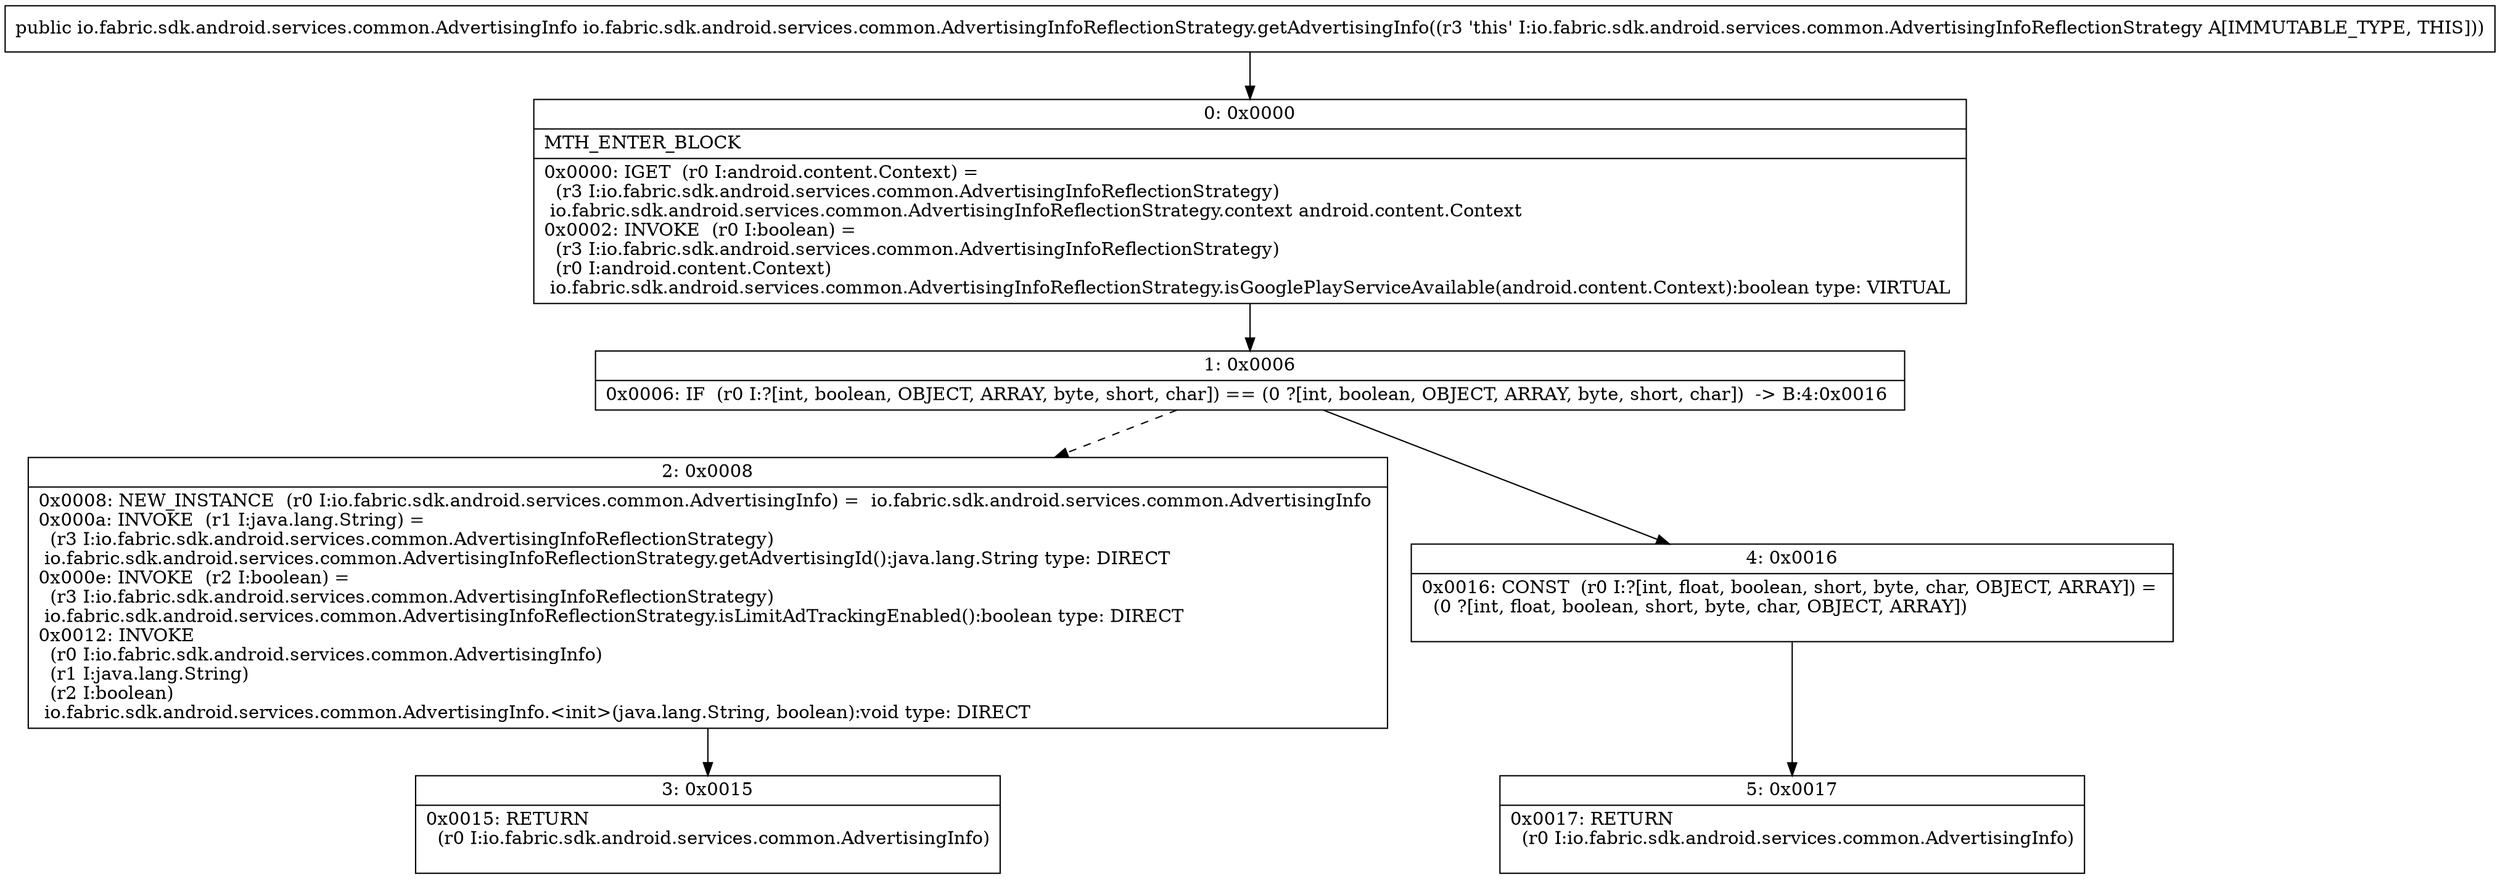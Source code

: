 digraph "CFG forio.fabric.sdk.android.services.common.AdvertisingInfoReflectionStrategy.getAdvertisingInfo()Lio\/fabric\/sdk\/android\/services\/common\/AdvertisingInfo;" {
Node_0 [shape=record,label="{0\:\ 0x0000|MTH_ENTER_BLOCK\l|0x0000: IGET  (r0 I:android.content.Context) = \l  (r3 I:io.fabric.sdk.android.services.common.AdvertisingInfoReflectionStrategy)\l io.fabric.sdk.android.services.common.AdvertisingInfoReflectionStrategy.context android.content.Context \l0x0002: INVOKE  (r0 I:boolean) = \l  (r3 I:io.fabric.sdk.android.services.common.AdvertisingInfoReflectionStrategy)\l  (r0 I:android.content.Context)\l io.fabric.sdk.android.services.common.AdvertisingInfoReflectionStrategy.isGooglePlayServiceAvailable(android.content.Context):boolean type: VIRTUAL \l}"];
Node_1 [shape=record,label="{1\:\ 0x0006|0x0006: IF  (r0 I:?[int, boolean, OBJECT, ARRAY, byte, short, char]) == (0 ?[int, boolean, OBJECT, ARRAY, byte, short, char])  \-\> B:4:0x0016 \l}"];
Node_2 [shape=record,label="{2\:\ 0x0008|0x0008: NEW_INSTANCE  (r0 I:io.fabric.sdk.android.services.common.AdvertisingInfo) =  io.fabric.sdk.android.services.common.AdvertisingInfo \l0x000a: INVOKE  (r1 I:java.lang.String) = \l  (r3 I:io.fabric.sdk.android.services.common.AdvertisingInfoReflectionStrategy)\l io.fabric.sdk.android.services.common.AdvertisingInfoReflectionStrategy.getAdvertisingId():java.lang.String type: DIRECT \l0x000e: INVOKE  (r2 I:boolean) = \l  (r3 I:io.fabric.sdk.android.services.common.AdvertisingInfoReflectionStrategy)\l io.fabric.sdk.android.services.common.AdvertisingInfoReflectionStrategy.isLimitAdTrackingEnabled():boolean type: DIRECT \l0x0012: INVOKE  \l  (r0 I:io.fabric.sdk.android.services.common.AdvertisingInfo)\l  (r1 I:java.lang.String)\l  (r2 I:boolean)\l io.fabric.sdk.android.services.common.AdvertisingInfo.\<init\>(java.lang.String, boolean):void type: DIRECT \l}"];
Node_3 [shape=record,label="{3\:\ 0x0015|0x0015: RETURN  \l  (r0 I:io.fabric.sdk.android.services.common.AdvertisingInfo)\l \l}"];
Node_4 [shape=record,label="{4\:\ 0x0016|0x0016: CONST  (r0 I:?[int, float, boolean, short, byte, char, OBJECT, ARRAY]) = \l  (0 ?[int, float, boolean, short, byte, char, OBJECT, ARRAY])\l \l}"];
Node_5 [shape=record,label="{5\:\ 0x0017|0x0017: RETURN  \l  (r0 I:io.fabric.sdk.android.services.common.AdvertisingInfo)\l \l}"];
MethodNode[shape=record,label="{public io.fabric.sdk.android.services.common.AdvertisingInfo io.fabric.sdk.android.services.common.AdvertisingInfoReflectionStrategy.getAdvertisingInfo((r3 'this' I:io.fabric.sdk.android.services.common.AdvertisingInfoReflectionStrategy A[IMMUTABLE_TYPE, THIS])) }"];
MethodNode -> Node_0;
Node_0 -> Node_1;
Node_1 -> Node_2[style=dashed];
Node_1 -> Node_4;
Node_2 -> Node_3;
Node_4 -> Node_5;
}

